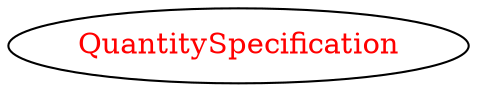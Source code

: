digraph dependencyGraph {
 concentrate=true;
 ranksep="2.0";
 rankdir="LR"; 
 splines="ortho";
"QuantitySpecification" [fontcolor="red"];
}